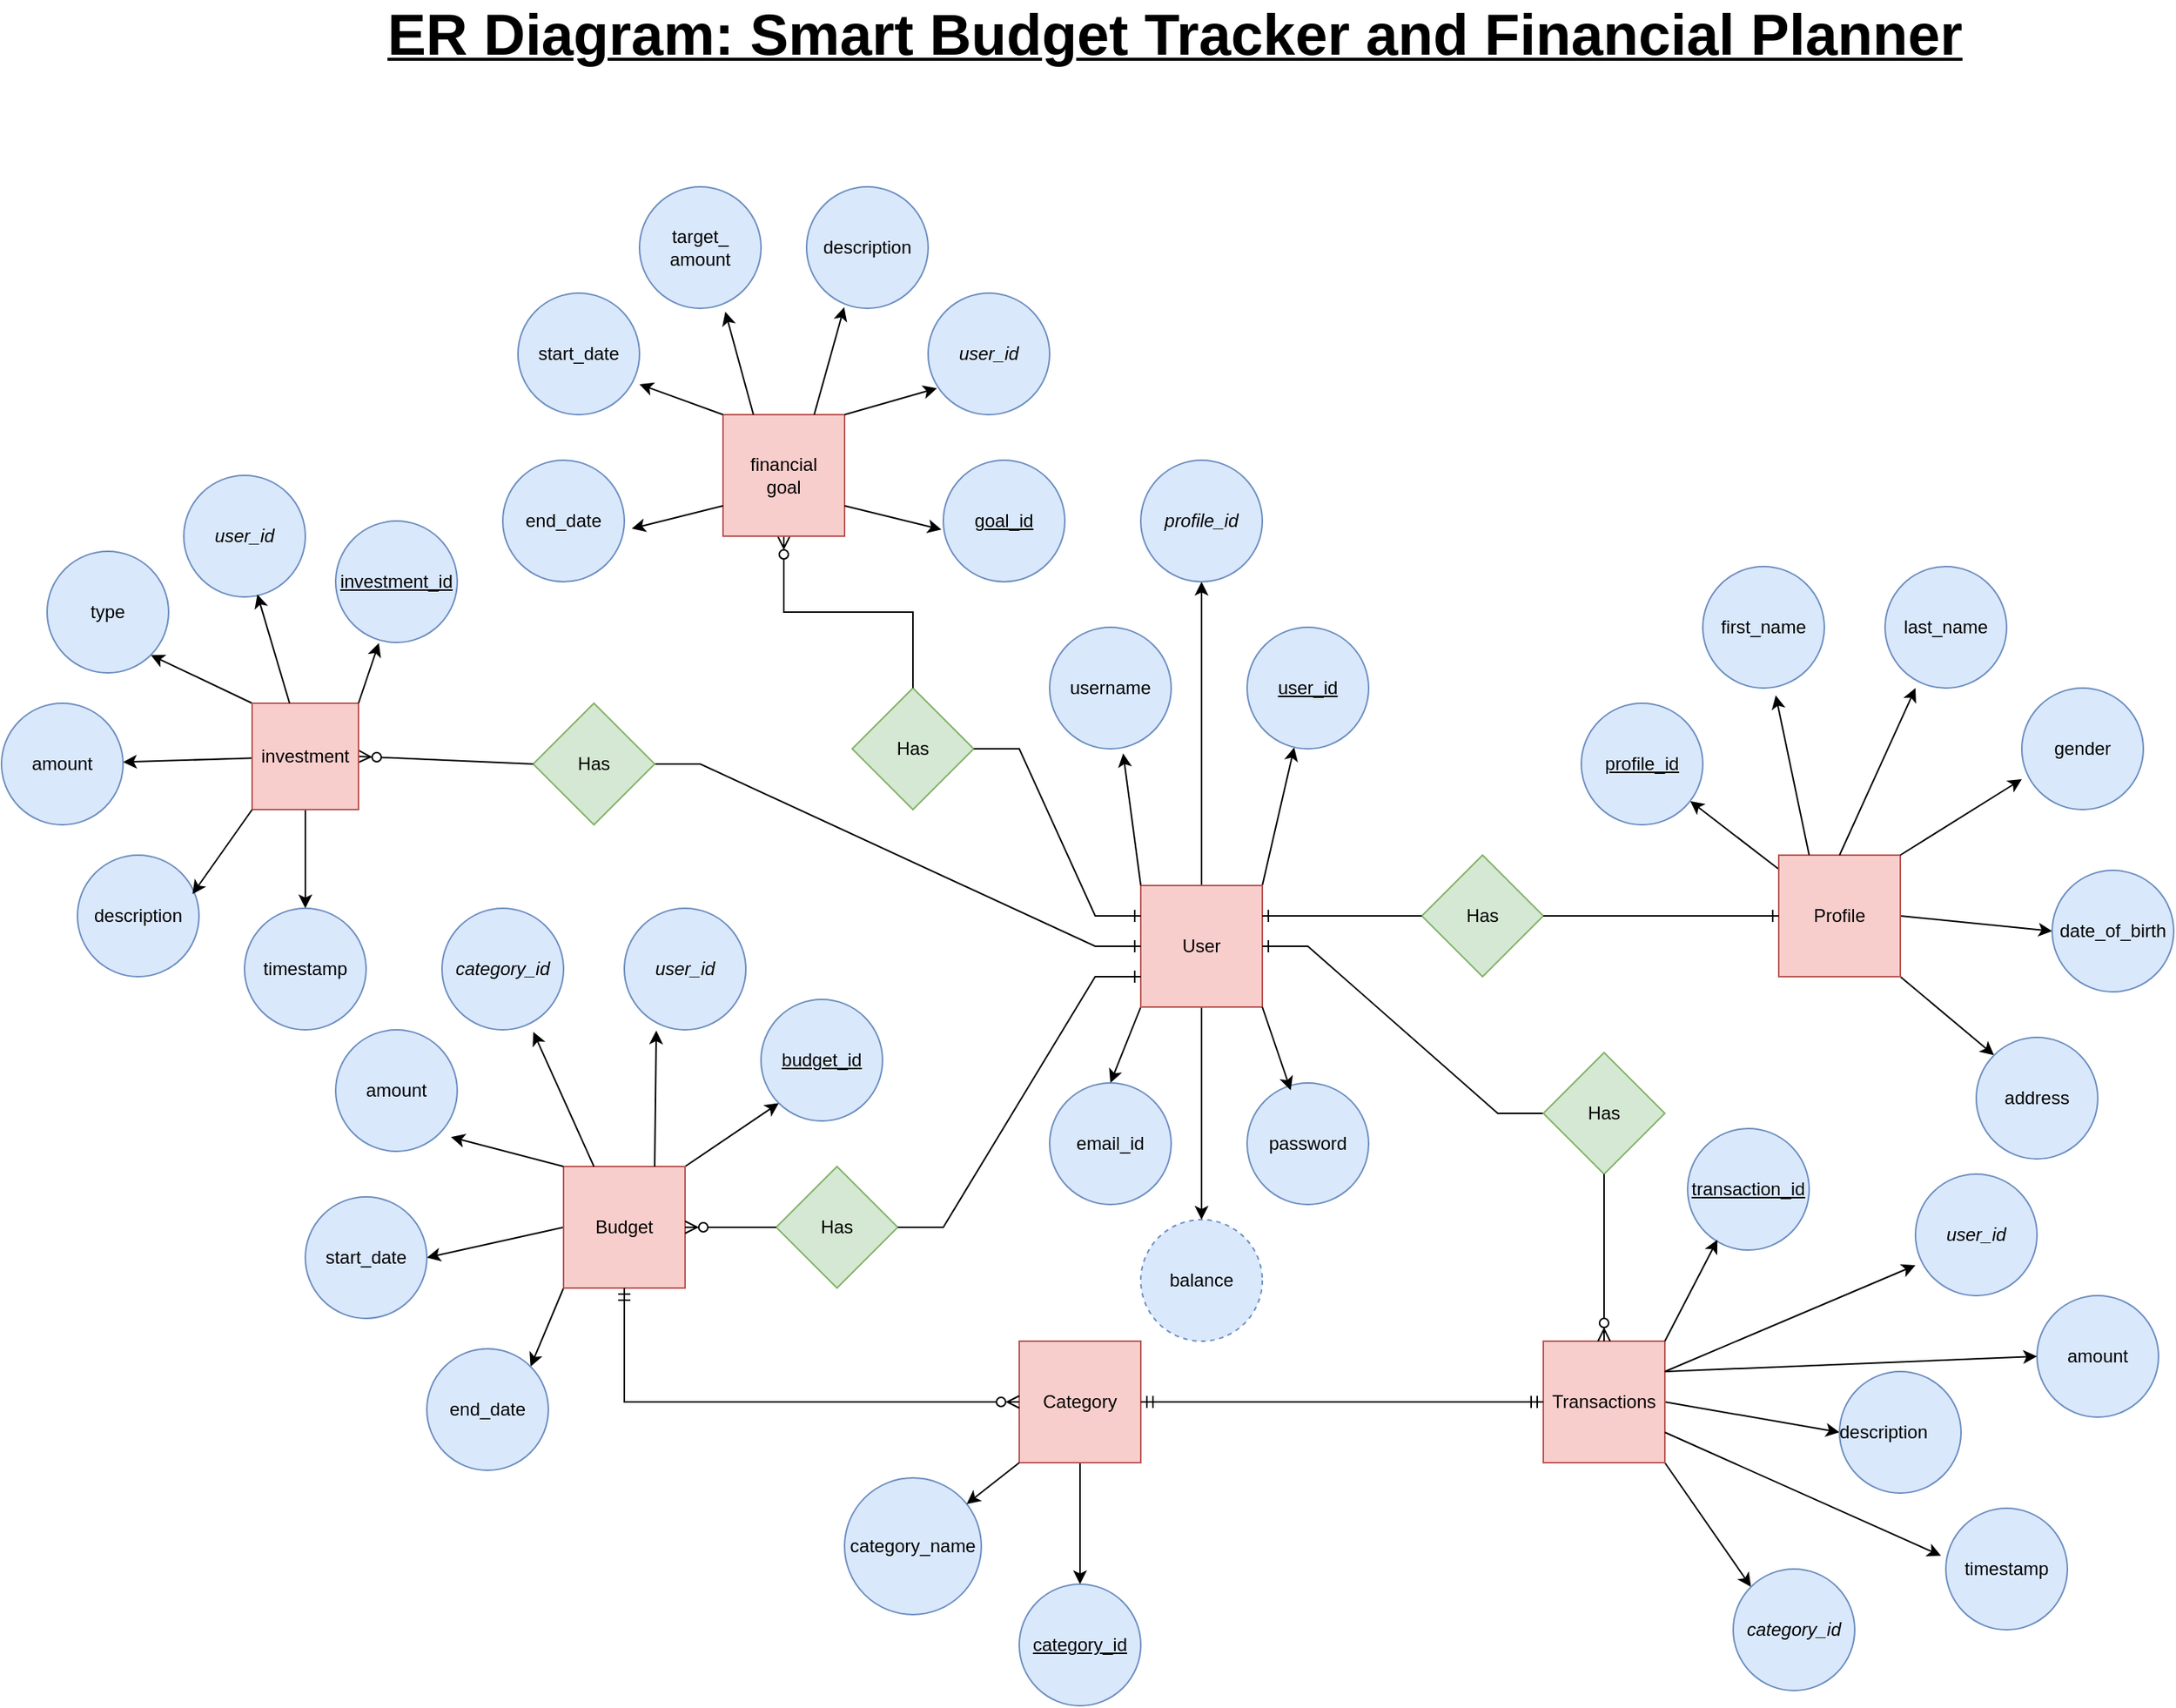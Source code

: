 <mxfile version="23.0.2" type="github">
  <diagram id="R2lEEEUBdFMjLlhIrx00" name="Page-1">
    <mxGraphModel dx="2505" dy="254" grid="1" gridSize="10" guides="1" tooltips="1" connect="1" arrows="1" fold="1" page="1" pageScale="1" pageWidth="1654" pageHeight="1169" math="0" shadow="0" extFonts="Permanent Marker^https://fonts.googleapis.com/css?family=Permanent+Marker">
      <root>
        <mxCell id="0" />
        <mxCell id="1" parent="0" />
        <mxCell id="JlWPOsAmAVWqgajGKJni-34" value="" style="rounded=0;orthogonalLoop=1;jettySize=auto;html=1;exitX=1;exitY=0;exitDx=0;exitDy=0;" edge="1" parent="1" source="JlWPOsAmAVWqgajGKJni-32" target="JlWPOsAmAVWqgajGKJni-33">
          <mxGeometry relative="1" as="geometry" />
        </mxCell>
        <mxCell id="JlWPOsAmAVWqgajGKJni-103" style="edgeStyle=orthogonalEdgeStyle;rounded=0;orthogonalLoop=1;jettySize=auto;html=1;exitX=0.5;exitY=0;exitDx=0;exitDy=0;entryX=0.5;entryY=1;entryDx=0;entryDy=0;" edge="1" parent="1" source="JlWPOsAmAVWqgajGKJni-32" target="JlWPOsAmAVWqgajGKJni-42">
          <mxGeometry relative="1" as="geometry" />
        </mxCell>
        <mxCell id="JlWPOsAmAVWqgajGKJni-105" style="rounded=0;orthogonalLoop=1;jettySize=auto;html=1;exitX=0;exitY=1;exitDx=0;exitDy=0;entryX=0.5;entryY=0;entryDx=0;entryDy=0;" edge="1" parent="1" source="JlWPOsAmAVWqgajGKJni-32" target="JlWPOsAmAVWqgajGKJni-41">
          <mxGeometry relative="1" as="geometry" />
        </mxCell>
        <mxCell id="JlWPOsAmAVWqgajGKJni-126" style="edgeStyle=orthogonalEdgeStyle;rounded=0;orthogonalLoop=1;jettySize=auto;html=1;exitX=0.5;exitY=1;exitDx=0;exitDy=0;entryX=0.5;entryY=0;entryDx=0;entryDy=0;" edge="1" parent="1" source="JlWPOsAmAVWqgajGKJni-32" target="JlWPOsAmAVWqgajGKJni-125">
          <mxGeometry relative="1" as="geometry" />
        </mxCell>
        <mxCell id="JlWPOsAmAVWqgajGKJni-32" value="User" style="whiteSpace=wrap;html=1;aspect=fixed;fillColor=#f8cecc;strokeColor=#b85450;" vertex="1" parent="1">
          <mxGeometry x="840" y="1790" width="80" height="80" as="geometry" />
        </mxCell>
        <mxCell id="JlWPOsAmAVWqgajGKJni-33" value="&lt;u&gt;user_id&lt;/u&gt;" style="ellipse;whiteSpace=wrap;html=1;fillColor=#dae8fc;strokeColor=#6c8ebf;" vertex="1" parent="1">
          <mxGeometry x="910" y="1620" width="80" height="80" as="geometry" />
        </mxCell>
        <mxCell id="JlWPOsAmAVWqgajGKJni-35" value="username" style="ellipse;whiteSpace=wrap;html=1;fillColor=#dae8fc;strokeColor=#6c8ebf;" vertex="1" parent="1">
          <mxGeometry x="780" y="1620" width="80" height="80" as="geometry" />
        </mxCell>
        <mxCell id="JlWPOsAmAVWqgajGKJni-37" value="password" style="ellipse;whiteSpace=wrap;html=1;fillColor=#dae8fc;strokeColor=#6c8ebf;" vertex="1" parent="1">
          <mxGeometry x="910" y="1920" width="80" height="80" as="geometry" />
        </mxCell>
        <mxCell id="JlWPOsAmAVWqgajGKJni-41" value="email_id" style="ellipse;whiteSpace=wrap;html=1;aspect=fixed;fillColor=#dae8fc;strokeColor=#6c8ebf;" vertex="1" parent="1">
          <mxGeometry x="780" y="1920" width="80" height="80" as="geometry" />
        </mxCell>
        <mxCell id="JlWPOsAmAVWqgajGKJni-42" value="&lt;i&gt;profile_id&lt;/i&gt;" style="ellipse;whiteSpace=wrap;html=1;aspect=fixed;fillColor=#dae8fc;strokeColor=#6c8ebf;" vertex="1" parent="1">
          <mxGeometry x="840" y="1510" width="80" height="80" as="geometry" />
        </mxCell>
        <mxCell id="JlWPOsAmAVWqgajGKJni-44" value="Has" style="rhombus;whiteSpace=wrap;html=1;fillColor=#d5e8d4;strokeColor=#82b366;" vertex="1" parent="1">
          <mxGeometry x="1025" y="1770" width="80" height="80" as="geometry" />
        </mxCell>
        <mxCell id="JlWPOsAmAVWqgajGKJni-46" value="" style="edgeStyle=entityRelationEdgeStyle;fontSize=12;html=1;endArrow=ERone;endFill=1;rounded=0;exitX=0;exitY=0.5;exitDx=0;exitDy=0;entryX=1;entryY=0.25;entryDx=0;entryDy=0;" edge="1" parent="1" source="JlWPOsAmAVWqgajGKJni-44" target="JlWPOsAmAVWqgajGKJni-32">
          <mxGeometry width="100" height="100" relative="1" as="geometry">
            <mxPoint x="1070" y="1780" as="sourcePoint" />
            <mxPoint x="970" y="1880" as="targetPoint" />
          </mxGeometry>
        </mxCell>
        <mxCell id="JlWPOsAmAVWqgajGKJni-51" value="" style="rounded=0;orthogonalLoop=1;jettySize=auto;html=1;" edge="1" parent="1" source="JlWPOsAmAVWqgajGKJni-48" target="JlWPOsAmAVWqgajGKJni-50">
          <mxGeometry relative="1" as="geometry" />
        </mxCell>
        <mxCell id="JlWPOsAmAVWqgajGKJni-62" style="rounded=0;orthogonalLoop=1;jettySize=auto;html=1;exitX=1;exitY=0.5;exitDx=0;exitDy=0;entryX=0;entryY=0.5;entryDx=0;entryDy=0;" edge="1" parent="1" source="JlWPOsAmAVWqgajGKJni-48">
          <mxGeometry relative="1" as="geometry">
            <mxPoint x="1440" y="1820" as="targetPoint" />
          </mxGeometry>
        </mxCell>
        <mxCell id="JlWPOsAmAVWqgajGKJni-63" style="rounded=0;orthogonalLoop=1;jettySize=auto;html=1;exitX=1;exitY=1;exitDx=0;exitDy=0;entryX=0;entryY=0;entryDx=0;entryDy=0;" edge="1" parent="1" source="JlWPOsAmAVWqgajGKJni-48" target="JlWPOsAmAVWqgajGKJni-57">
          <mxGeometry relative="1" as="geometry" />
        </mxCell>
        <mxCell id="JlWPOsAmAVWqgajGKJni-48" value="Profile" style="whiteSpace=wrap;html=1;aspect=fixed;fillColor=#f8cecc;strokeColor=#b85450;" vertex="1" parent="1">
          <mxGeometry x="1260" y="1770" width="80" height="80" as="geometry" />
        </mxCell>
        <mxCell id="JlWPOsAmAVWqgajGKJni-49" value="" style="edgeStyle=entityRelationEdgeStyle;fontSize=12;html=1;endArrow=ERone;endFill=1;rounded=0;entryX=0;entryY=0.5;entryDx=0;entryDy=0;exitX=1;exitY=0.5;exitDx=0;exitDy=0;" edge="1" parent="1" source="JlWPOsAmAVWqgajGKJni-44" target="JlWPOsAmAVWqgajGKJni-48">
          <mxGeometry width="100" height="100" relative="1" as="geometry">
            <mxPoint x="1120" y="1890.5" as="sourcePoint" />
            <mxPoint x="1225" y="1890" as="targetPoint" />
          </mxGeometry>
        </mxCell>
        <mxCell id="JlWPOsAmAVWqgajGKJni-50" value="&lt;u&gt;profile_id&lt;/u&gt;" style="ellipse;whiteSpace=wrap;html=1;fillColor=#dae8fc;strokeColor=#6c8ebf;" vertex="1" parent="1">
          <mxGeometry x="1130" y="1670" width="80" height="80" as="geometry" />
        </mxCell>
        <mxCell id="JlWPOsAmAVWqgajGKJni-52" value="first_name" style="ellipse;whiteSpace=wrap;html=1;fillColor=#dae8fc;strokeColor=#6c8ebf;" vertex="1" parent="1">
          <mxGeometry x="1210" y="1580" width="80" height="80" as="geometry" />
        </mxCell>
        <mxCell id="JlWPOsAmAVWqgajGKJni-54" value="last_name" style="ellipse;whiteSpace=wrap;html=1;fillColor=#dae8fc;strokeColor=#6c8ebf;" vertex="1" parent="1">
          <mxGeometry x="1330" y="1580" width="80" height="80" as="geometry" />
        </mxCell>
        <mxCell id="JlWPOsAmAVWqgajGKJni-56" value="date_of_birth" style="ellipse;whiteSpace=wrap;html=1;aspect=fixed;fillColor=#dae8fc;strokeColor=#6c8ebf;" vertex="1" parent="1">
          <mxGeometry x="1440" y="1780" width="80" height="80" as="geometry" />
        </mxCell>
        <mxCell id="JlWPOsAmAVWqgajGKJni-57" value="address" style="ellipse;whiteSpace=wrap;html=1;aspect=fixed;fillColor=#dae8fc;strokeColor=#6c8ebf;" vertex="1" parent="1">
          <mxGeometry x="1390" y="1890" width="80" height="80" as="geometry" />
        </mxCell>
        <mxCell id="JlWPOsAmAVWqgajGKJni-58" value="gender" style="ellipse;whiteSpace=wrap;html=1;aspect=fixed;fillColor=#dae8fc;strokeColor=#6c8ebf;" vertex="1" parent="1">
          <mxGeometry x="1420" y="1660" width="80" height="80" as="geometry" />
        </mxCell>
        <mxCell id="JlWPOsAmAVWqgajGKJni-59" value="" style="rounded=0;orthogonalLoop=1;jettySize=auto;html=1;exitX=0.25;exitY=0;exitDx=0;exitDy=0;entryX=0.6;entryY=1.06;entryDx=0;entryDy=0;entryPerimeter=0;" edge="1" parent="1" source="JlWPOsAmAVWqgajGKJni-48" target="JlWPOsAmAVWqgajGKJni-52">
          <mxGeometry relative="1" as="geometry">
            <mxPoint x="1279" y="1765" as="sourcePoint" />
            <mxPoint x="1221" y="1720" as="targetPoint" />
          </mxGeometry>
        </mxCell>
        <mxCell id="JlWPOsAmAVWqgajGKJni-60" value="" style="rounded=0;orthogonalLoop=1;jettySize=auto;html=1;exitX=0.5;exitY=0;exitDx=0;exitDy=0;entryX=0.25;entryY=1;entryDx=0;entryDy=0;entryPerimeter=0;" edge="1" parent="1" source="JlWPOsAmAVWqgajGKJni-48" target="JlWPOsAmAVWqgajGKJni-54">
          <mxGeometry relative="1" as="geometry">
            <mxPoint x="1290" y="1780" as="sourcePoint" />
            <mxPoint x="1260" y="1670" as="targetPoint" />
          </mxGeometry>
        </mxCell>
        <mxCell id="JlWPOsAmAVWqgajGKJni-61" value="" style="rounded=0;orthogonalLoop=1;jettySize=auto;html=1;exitX=1;exitY=0;exitDx=0;exitDy=0;entryX=0;entryY=0.75;entryDx=0;entryDy=0;entryPerimeter=0;" edge="1" parent="1" source="JlWPOsAmAVWqgajGKJni-48" target="JlWPOsAmAVWqgajGKJni-58">
          <mxGeometry relative="1" as="geometry">
            <mxPoint x="1310" y="1780" as="sourcePoint" />
            <mxPoint x="1352" y="1658" as="targetPoint" />
          </mxGeometry>
        </mxCell>
        <mxCell id="JlWPOsAmAVWqgajGKJni-66" value="" style="edgeStyle=entityRelationEdgeStyle;fontSize=12;html=1;endArrow=ERone;endFill=1;rounded=0;exitX=0;exitY=0.5;exitDx=0;exitDy=0;entryX=1;entryY=0.5;entryDx=0;entryDy=0;" edge="1" source="JlWPOsAmAVWqgajGKJni-67" parent="1" target="JlWPOsAmAVWqgajGKJni-32">
          <mxGeometry width="100" height="100" relative="1" as="geometry">
            <mxPoint x="1080" y="1920" as="sourcePoint" />
            <mxPoint x="880" y="1830" as="targetPoint" />
          </mxGeometry>
        </mxCell>
        <mxCell id="JlWPOsAmAVWqgajGKJni-67" value="Has" style="rhombus;whiteSpace=wrap;html=1;fillColor=#d5e8d4;strokeColor=#82b366;" vertex="1" parent="1">
          <mxGeometry x="1105" y="1900" width="80" height="80" as="geometry" />
        </mxCell>
        <mxCell id="JlWPOsAmAVWqgajGKJni-96" style="rounded=0;orthogonalLoop=1;jettySize=auto;html=1;exitX=1;exitY=0.5;exitDx=0;exitDy=0;entryX=0;entryY=0.5;entryDx=0;entryDy=0;" edge="1" parent="1" source="JlWPOsAmAVWqgajGKJni-81" target="JlWPOsAmAVWqgajGKJni-90">
          <mxGeometry relative="1" as="geometry" />
        </mxCell>
        <mxCell id="JlWPOsAmAVWqgajGKJni-97" style="rounded=0;orthogonalLoop=1;jettySize=auto;html=1;exitX=1;exitY=1;exitDx=0;exitDy=0;entryX=0;entryY=0;entryDx=0;entryDy=0;" edge="1" parent="1" source="JlWPOsAmAVWqgajGKJni-81" target="JlWPOsAmAVWqgajGKJni-89">
          <mxGeometry relative="1" as="geometry" />
        </mxCell>
        <mxCell id="JlWPOsAmAVWqgajGKJni-81" value="Transactions" style="whiteSpace=wrap;html=1;aspect=fixed;fillColor=#f8cecc;strokeColor=#b85450;" vertex="1" parent="1">
          <mxGeometry x="1105" y="2090" width="80" height="80" as="geometry" />
        </mxCell>
        <mxCell id="JlWPOsAmAVWqgajGKJni-87" style="edgeStyle=orthogonalEdgeStyle;rounded=0;orthogonalLoop=1;jettySize=auto;html=1;exitX=0.5;exitY=1;exitDx=0;exitDy=0;" edge="1" parent="1" source="JlWPOsAmAVWqgajGKJni-82" target="JlWPOsAmAVWqgajGKJni-85">
          <mxGeometry relative="1" as="geometry" />
        </mxCell>
        <mxCell id="JlWPOsAmAVWqgajGKJni-82" value="Category" style="whiteSpace=wrap;html=1;aspect=fixed;fillColor=#f8cecc;strokeColor=#b85450;" vertex="1" parent="1">
          <mxGeometry x="760" y="2090" width="80" height="80" as="geometry" />
        </mxCell>
        <mxCell id="JlWPOsAmAVWqgajGKJni-83" value="" style="fontSize=12;html=1;endArrow=ERmandOne;startArrow=ERmandOne;rounded=0;entryX=0;entryY=0.5;entryDx=0;entryDy=0;exitX=1;exitY=0.5;exitDx=0;exitDy=0;edgeStyle=orthogonalEdgeStyle;" edge="1" parent="1" source="JlWPOsAmAVWqgajGKJni-82" target="JlWPOsAmAVWqgajGKJni-81">
          <mxGeometry width="100" height="100" relative="1" as="geometry">
            <mxPoint x="860.0" y="2110" as="sourcePoint" />
            <mxPoint x="1020.0" y="2110" as="targetPoint" />
          </mxGeometry>
        </mxCell>
        <mxCell id="JlWPOsAmAVWqgajGKJni-84" value="category_name" style="ellipse;whiteSpace=wrap;html=1;aspect=fixed;fillColor=#dae8fc;strokeColor=#6c8ebf;" vertex="1" parent="1">
          <mxGeometry x="645" y="2180" width="90" height="90" as="geometry" />
        </mxCell>
        <mxCell id="JlWPOsAmAVWqgajGKJni-85" value="&lt;u&gt;category_id&lt;/u&gt;" style="ellipse;whiteSpace=wrap;html=1;aspect=fixed;fillColor=#dae8fc;strokeColor=#6c8ebf;" vertex="1" parent="1">
          <mxGeometry x="760" y="2250" width="80" height="80" as="geometry" />
        </mxCell>
        <mxCell id="JlWPOsAmAVWqgajGKJni-86" style="rounded=0;orthogonalLoop=1;jettySize=auto;html=1;exitX=0;exitY=1;exitDx=0;exitDy=0;" edge="1" parent="1" source="JlWPOsAmAVWqgajGKJni-82" target="JlWPOsAmAVWqgajGKJni-84">
          <mxGeometry relative="1" as="geometry" />
        </mxCell>
        <mxCell id="JlWPOsAmAVWqgajGKJni-88" value="amount" style="ellipse;whiteSpace=wrap;html=1;aspect=fixed;fillColor=#dae8fc;strokeColor=#6c8ebf;" vertex="1" parent="1">
          <mxGeometry x="1430" y="2060" width="80" height="80" as="geometry" />
        </mxCell>
        <mxCell id="JlWPOsAmAVWqgajGKJni-89" value="&lt;i&gt;category_id&lt;/i&gt;" style="ellipse;whiteSpace=wrap;html=1;aspect=fixed;fillColor=#dae8fc;strokeColor=#6c8ebf;" vertex="1" parent="1">
          <mxGeometry x="1230" y="2240" width="80" height="80" as="geometry" />
        </mxCell>
        <mxCell id="JlWPOsAmAVWqgajGKJni-90" value="description&lt;span style=&quot;white-space: pre;&quot;&gt;&#x9;&lt;/span&gt;" style="ellipse;whiteSpace=wrap;html=1;aspect=fixed;fillColor=#dae8fc;strokeColor=#6c8ebf;" vertex="1" parent="1">
          <mxGeometry x="1300" y="2110" width="80" height="80" as="geometry" />
        </mxCell>
        <mxCell id="JlWPOsAmAVWqgajGKJni-91" value="&lt;u&gt;transaction_id&lt;/u&gt;" style="ellipse;whiteSpace=wrap;html=1;aspect=fixed;fillColor=#dae8fc;strokeColor=#6c8ebf;" vertex="1" parent="1">
          <mxGeometry x="1200" y="1950" width="80" height="80" as="geometry" />
        </mxCell>
        <mxCell id="JlWPOsAmAVWqgajGKJni-92" value="timestamp" style="ellipse;whiteSpace=wrap;html=1;aspect=fixed;fillColor=#dae8fc;strokeColor=#6c8ebf;" vertex="1" parent="1">
          <mxGeometry x="1370" y="2200" width="80" height="80" as="geometry" />
        </mxCell>
        <mxCell id="JlWPOsAmAVWqgajGKJni-93" value="&lt;i&gt;user_id&lt;/i&gt;" style="ellipse;whiteSpace=wrap;html=1;aspect=fixed;fillColor=#dae8fc;strokeColor=#6c8ebf;" vertex="1" parent="1">
          <mxGeometry x="1350" y="1980" width="80" height="80" as="geometry" />
        </mxCell>
        <mxCell id="JlWPOsAmAVWqgajGKJni-94" style="rounded=0;orthogonalLoop=1;jettySize=auto;html=1;exitX=1;exitY=0;exitDx=0;exitDy=0;entryX=0.245;entryY=0.915;entryDx=0;entryDy=0;entryPerimeter=0;" edge="1" parent="1" source="JlWPOsAmAVWqgajGKJni-81" target="JlWPOsAmAVWqgajGKJni-91">
          <mxGeometry relative="1" as="geometry" />
        </mxCell>
        <mxCell id="JlWPOsAmAVWqgajGKJni-95" style="rounded=0;orthogonalLoop=1;jettySize=auto;html=1;exitX=1;exitY=0.25;exitDx=0;exitDy=0;entryX=0;entryY=0.75;entryDx=0;entryDy=0;entryPerimeter=0;" edge="1" parent="1" source="JlWPOsAmAVWqgajGKJni-81" target="JlWPOsAmAVWqgajGKJni-93">
          <mxGeometry relative="1" as="geometry" />
        </mxCell>
        <mxCell id="JlWPOsAmAVWqgajGKJni-98" style="rounded=0;orthogonalLoop=1;jettySize=auto;html=1;exitX=1;exitY=0.75;exitDx=0;exitDy=0;entryX=-0.04;entryY=0.39;entryDx=0;entryDy=0;entryPerimeter=0;" edge="1" parent="1" source="JlWPOsAmAVWqgajGKJni-81" target="JlWPOsAmAVWqgajGKJni-92">
          <mxGeometry relative="1" as="geometry" />
        </mxCell>
        <mxCell id="JlWPOsAmAVWqgajGKJni-99" style="rounded=0;orthogonalLoop=1;jettySize=auto;html=1;exitX=1;exitY=0.25;exitDx=0;exitDy=0;entryX=0;entryY=0.5;entryDx=0;entryDy=0;" edge="1" parent="1" source="JlWPOsAmAVWqgajGKJni-81" target="JlWPOsAmAVWqgajGKJni-88">
          <mxGeometry relative="1" as="geometry" />
        </mxCell>
        <mxCell id="JlWPOsAmAVWqgajGKJni-104" style="rounded=0;orthogonalLoop=1;jettySize=auto;html=1;exitX=0;exitY=0;exitDx=0;exitDy=0;entryX=0.605;entryY=1.038;entryDx=0;entryDy=0;entryPerimeter=0;" edge="1" parent="1" source="JlWPOsAmAVWqgajGKJni-32" target="JlWPOsAmAVWqgajGKJni-35">
          <mxGeometry relative="1" as="geometry" />
        </mxCell>
        <mxCell id="JlWPOsAmAVWqgajGKJni-106" style="rounded=0;orthogonalLoop=1;jettySize=auto;html=1;exitX=1;exitY=1;exitDx=0;exitDy=0;entryX=0.359;entryY=0.06;entryDx=0;entryDy=0;entryPerimeter=0;" edge="1" parent="1" source="JlWPOsAmAVWqgajGKJni-32" target="JlWPOsAmAVWqgajGKJni-37">
          <mxGeometry relative="1" as="geometry" />
        </mxCell>
        <mxCell id="JlWPOsAmAVWqgajGKJni-127" style="rounded=0;orthogonalLoop=1;jettySize=auto;html=1;exitX=1;exitY=0;exitDx=0;exitDy=0;entryX=0;entryY=1;entryDx=0;entryDy=0;" edge="1" parent="1" source="JlWPOsAmAVWqgajGKJni-108" target="JlWPOsAmAVWqgajGKJni-117">
          <mxGeometry relative="1" as="geometry" />
        </mxCell>
        <mxCell id="JlWPOsAmAVWqgajGKJni-132" style="rounded=0;orthogonalLoop=1;jettySize=auto;html=1;exitX=0;exitY=0.5;exitDx=0;exitDy=0;entryX=1;entryY=0.5;entryDx=0;entryDy=0;" edge="1" parent="1" source="JlWPOsAmAVWqgajGKJni-108" target="JlWPOsAmAVWqgajGKJni-114">
          <mxGeometry relative="1" as="geometry" />
        </mxCell>
        <mxCell id="JlWPOsAmAVWqgajGKJni-133" style="rounded=0;orthogonalLoop=1;jettySize=auto;html=1;exitX=0;exitY=1;exitDx=0;exitDy=0;entryX=1;entryY=0;entryDx=0;entryDy=0;" edge="1" parent="1" source="JlWPOsAmAVWqgajGKJni-108" target="JlWPOsAmAVWqgajGKJni-120">
          <mxGeometry relative="1" as="geometry" />
        </mxCell>
        <mxCell id="JlWPOsAmAVWqgajGKJni-108" value="Budget" style="whiteSpace=wrap;html=1;aspect=fixed;fillColor=#f8cecc;strokeColor=#b85450;" vertex="1" parent="1">
          <mxGeometry x="460" y="1975" width="80" height="80" as="geometry" />
        </mxCell>
        <mxCell id="JlWPOsAmAVWqgajGKJni-109" value="Has" style="rhombus;whiteSpace=wrap;html=1;fillColor=#d5e8d4;strokeColor=#82b366;" vertex="1" parent="1">
          <mxGeometry x="600" y="1975" width="80" height="80" as="geometry" />
        </mxCell>
        <mxCell id="JlWPOsAmAVWqgajGKJni-110" value="" style="fontSize=12;html=1;endArrow=ERzeroToMany;endFill=1;rounded=0;exitX=0.5;exitY=1;exitDx=0;exitDy=0;entryX=0.5;entryY=0;entryDx=0;entryDy=0;" edge="1" parent="1" source="JlWPOsAmAVWqgajGKJni-67" target="JlWPOsAmAVWqgajGKJni-81">
          <mxGeometry width="100" height="100" relative="1" as="geometry">
            <mxPoint x="990" y="2110" as="sourcePoint" />
            <mxPoint x="1090" y="2010" as="targetPoint" />
          </mxGeometry>
        </mxCell>
        <mxCell id="JlWPOsAmAVWqgajGKJni-111" value="" style="edgeStyle=entityRelationEdgeStyle;fontSize=12;html=1;endArrow=ERzeroToMany;endFill=1;rounded=0;exitX=0;exitY=0.5;exitDx=0;exitDy=0;entryX=1;entryY=0.5;entryDx=0;entryDy=0;" edge="1" parent="1" source="JlWPOsAmAVWqgajGKJni-109" target="JlWPOsAmAVWqgajGKJni-108">
          <mxGeometry width="100" height="100" relative="1" as="geometry">
            <mxPoint x="480" y="1960" as="sourcePoint" />
            <mxPoint x="580" y="1860" as="targetPoint" />
          </mxGeometry>
        </mxCell>
        <mxCell id="JlWPOsAmAVWqgajGKJni-112" value="" style="edgeStyle=entityRelationEdgeStyle;fontSize=12;html=1;endArrow=ERone;endFill=1;rounded=0;entryX=0;entryY=0.75;entryDx=0;entryDy=0;exitX=1;exitY=0.5;exitDx=0;exitDy=0;" edge="1" parent="1" source="JlWPOsAmAVWqgajGKJni-109" target="JlWPOsAmAVWqgajGKJni-32">
          <mxGeometry width="100" height="100" relative="1" as="geometry">
            <mxPoint x="685" y="1880.003" as="sourcePoint" />
            <mxPoint x="840" y="1880.003" as="targetPoint" />
          </mxGeometry>
        </mxCell>
        <mxCell id="JlWPOsAmAVWqgajGKJni-113" value="&lt;i&gt;user_id&lt;/i&gt;" style="ellipse;whiteSpace=wrap;html=1;aspect=fixed;fillColor=#dae8fc;strokeColor=#6c8ebf;" vertex="1" parent="1">
          <mxGeometry x="500" y="1805" width="80" height="80" as="geometry" />
        </mxCell>
        <mxCell id="JlWPOsAmAVWqgajGKJni-114" value="start_date" style="ellipse;whiteSpace=wrap;html=1;aspect=fixed;fillColor=#dae8fc;strokeColor=#6c8ebf;" vertex="1" parent="1">
          <mxGeometry x="290" y="1995" width="80" height="80" as="geometry" />
        </mxCell>
        <mxCell id="JlWPOsAmAVWqgajGKJni-115" value="amount" style="ellipse;whiteSpace=wrap;html=1;aspect=fixed;fillColor=#dae8fc;strokeColor=#6c8ebf;" vertex="1" parent="1">
          <mxGeometry x="310" y="1885" width="80" height="80" as="geometry" />
        </mxCell>
        <mxCell id="JlWPOsAmAVWqgajGKJni-116" value="&lt;i&gt;category_id&lt;/i&gt;" style="ellipse;whiteSpace=wrap;html=1;aspect=fixed;fillColor=#dae8fc;strokeColor=#6c8ebf;" vertex="1" parent="1">
          <mxGeometry x="380" y="1805" width="80" height="80" as="geometry" />
        </mxCell>
        <mxCell id="JlWPOsAmAVWqgajGKJni-117" value="&lt;u&gt;budget_id&lt;/u&gt;" style="ellipse;whiteSpace=wrap;html=1;aspect=fixed;fillColor=#dae8fc;strokeColor=#6c8ebf;" vertex="1" parent="1">
          <mxGeometry x="590" y="1865" width="80" height="80" as="geometry" />
        </mxCell>
        <mxCell id="JlWPOsAmAVWqgajGKJni-119" value="" style="edgeStyle=orthogonalEdgeStyle;fontSize=12;html=1;endArrow=ERzeroToMany;startArrow=ERmandOne;rounded=0;exitX=0.5;exitY=1;exitDx=0;exitDy=0;entryX=0;entryY=0.5;entryDx=0;entryDy=0;" edge="1" parent="1" source="JlWPOsAmAVWqgajGKJni-108" target="JlWPOsAmAVWqgajGKJni-82">
          <mxGeometry width="100" height="100" relative="1" as="geometry">
            <mxPoint x="550" y="2060" as="sourcePoint" />
            <mxPoint x="650" y="1960" as="targetPoint" />
          </mxGeometry>
        </mxCell>
        <mxCell id="JlWPOsAmAVWqgajGKJni-120" value="end_date" style="ellipse;whiteSpace=wrap;html=1;aspect=fixed;fillColor=#dae8fc;strokeColor=#6c8ebf;" vertex="1" parent="1">
          <mxGeometry x="370" y="2095" width="80" height="80" as="geometry" />
        </mxCell>
        <mxCell id="JlWPOsAmAVWqgajGKJni-125" value="balance" style="ellipse;whiteSpace=wrap;html=1;aspect=fixed;fillColor=#dae8fc;strokeColor=#6c8ebf;dashed=1;" vertex="1" parent="1">
          <mxGeometry x="840" y="2010" width="80" height="80" as="geometry" />
        </mxCell>
        <mxCell id="JlWPOsAmAVWqgajGKJni-128" style="rounded=0;orthogonalLoop=1;jettySize=auto;html=1;exitX=0.75;exitY=0;exitDx=0;exitDy=0;entryX=0.263;entryY=1.006;entryDx=0;entryDy=0;entryPerimeter=0;" edge="1" parent="1" source="JlWPOsAmAVWqgajGKJni-108" target="JlWPOsAmAVWqgajGKJni-113">
          <mxGeometry relative="1" as="geometry" />
        </mxCell>
        <mxCell id="JlWPOsAmAVWqgajGKJni-130" style="rounded=0;orthogonalLoop=1;jettySize=auto;html=1;exitX=0.25;exitY=0;exitDx=0;exitDy=0;entryX=0.751;entryY=1.017;entryDx=0;entryDy=0;entryPerimeter=0;" edge="1" parent="1" source="JlWPOsAmAVWqgajGKJni-108" target="JlWPOsAmAVWqgajGKJni-116">
          <mxGeometry relative="1" as="geometry" />
        </mxCell>
        <mxCell id="JlWPOsAmAVWqgajGKJni-131" style="rounded=0;orthogonalLoop=1;jettySize=auto;html=1;exitX=0;exitY=0;exitDx=0;exitDy=0;entryX=0.949;entryY=0.883;entryDx=0;entryDy=0;entryPerimeter=0;" edge="1" parent="1" source="JlWPOsAmAVWqgajGKJni-108" target="JlWPOsAmAVWqgajGKJni-115">
          <mxGeometry relative="1" as="geometry" />
        </mxCell>
        <mxCell id="JlWPOsAmAVWqgajGKJni-134" value="" style="edgeStyle=entityRelationEdgeStyle;fontSize=12;html=1;endArrow=ERone;endFill=1;rounded=0;entryX=0;entryY=0.5;entryDx=0;entryDy=0;exitX=1;exitY=0.5;exitDx=0;exitDy=0;" edge="1" parent="1" source="JlWPOsAmAVWqgajGKJni-136" target="JlWPOsAmAVWqgajGKJni-32">
          <mxGeometry width="100" height="100" relative="1" as="geometry">
            <mxPoint x="660" y="1670" as="sourcePoint" />
            <mxPoint x="760" y="1710" as="targetPoint" />
          </mxGeometry>
        </mxCell>
        <mxCell id="JlWPOsAmAVWqgajGKJni-136" value="Has" style="rhombus;whiteSpace=wrap;html=1;fillColor=#d5e8d4;strokeColor=#82b366;" vertex="1" parent="1">
          <mxGeometry x="440" y="1670" width="80" height="80" as="geometry" />
        </mxCell>
        <mxCell id="JlWPOsAmAVWqgajGKJni-137" value="" style="fontSize=12;html=1;endArrow=ERzeroToMany;endFill=1;rounded=0;exitX=0;exitY=0.5;exitDx=0;exitDy=0;entryX=1;entryY=0.5;entryDx=0;entryDy=0;" edge="1" source="JlWPOsAmAVWqgajGKJni-136" parent="1" target="JlWPOsAmAVWqgajGKJni-138">
          <mxGeometry width="100" height="100" relative="1" as="geometry">
            <mxPoint x="450" y="1640" as="sourcePoint" />
            <mxPoint x="390" y="1640" as="targetPoint" />
          </mxGeometry>
        </mxCell>
        <mxCell id="JlWPOsAmAVWqgajGKJni-166" style="rounded=0;orthogonalLoop=1;jettySize=auto;html=1;" edge="1" parent="1" source="JlWPOsAmAVWqgajGKJni-138" target="JlWPOsAmAVWqgajGKJni-153">
          <mxGeometry relative="1" as="geometry" />
        </mxCell>
        <mxCell id="JlWPOsAmAVWqgajGKJni-169" style="rounded=0;orthogonalLoop=1;jettySize=auto;html=1;entryX=0.5;entryY=0;entryDx=0;entryDy=0;" edge="1" parent="1" source="JlWPOsAmAVWqgajGKJni-138" target="JlWPOsAmAVWqgajGKJni-151">
          <mxGeometry relative="1" as="geometry" />
        </mxCell>
        <mxCell id="JlWPOsAmAVWqgajGKJni-170" style="rounded=0;orthogonalLoop=1;jettySize=auto;html=1;exitX=0;exitY=0;exitDx=0;exitDy=0;entryX=1;entryY=1;entryDx=0;entryDy=0;" edge="1" parent="1" source="JlWPOsAmAVWqgajGKJni-138" target="JlWPOsAmAVWqgajGKJni-154">
          <mxGeometry relative="1" as="geometry" />
        </mxCell>
        <mxCell id="JlWPOsAmAVWqgajGKJni-138" value="investment" style="whiteSpace=wrap;html=1;aspect=fixed;fillColor=#f8cecc;strokeColor=#b85450;" vertex="1" parent="1">
          <mxGeometry x="255" y="1670" width="70" height="70" as="geometry" />
        </mxCell>
        <mxCell id="JlWPOsAmAVWqgajGKJni-139" value="Has" style="rhombus;whiteSpace=wrap;html=1;fillColor=#d5e8d4;strokeColor=#82b366;" vertex="1" parent="1">
          <mxGeometry x="650" y="1660" width="80" height="80" as="geometry" />
        </mxCell>
        <mxCell id="JlWPOsAmAVWqgajGKJni-140" value="" style="edgeStyle=entityRelationEdgeStyle;fontSize=12;html=1;endArrow=ERone;endFill=1;rounded=0;entryX=0;entryY=0.25;entryDx=0;entryDy=0;exitX=1;exitY=0.5;exitDx=0;exitDy=0;" edge="1" source="JlWPOsAmAVWqgajGKJni-139" parent="1" target="JlWPOsAmAVWqgajGKJni-32">
          <mxGeometry width="100" height="100" relative="1" as="geometry">
            <mxPoint x="610" y="1550" as="sourcePoint" />
            <mxPoint x="790" y="1710" as="targetPoint" />
          </mxGeometry>
        </mxCell>
        <mxCell id="JlWPOsAmAVWqgajGKJni-141" value="" style="fontSize=12;html=1;endArrow=ERzeroToMany;endFill=1;rounded=0;exitX=0.5;exitY=0;exitDx=0;exitDy=0;entryX=0.5;entryY=1;entryDx=0;entryDy=0;edgeStyle=orthogonalEdgeStyle;" edge="1" source="JlWPOsAmAVWqgajGKJni-139" parent="1" target="JlWPOsAmAVWqgajGKJni-142">
          <mxGeometry width="100" height="100" relative="1" as="geometry">
            <mxPoint x="400" y="1520" as="sourcePoint" />
            <mxPoint x="650" y="1560" as="targetPoint" />
          </mxGeometry>
        </mxCell>
        <mxCell id="JlWPOsAmAVWqgajGKJni-142" value="financial&lt;br&gt;goal" style="whiteSpace=wrap;html=1;aspect=fixed;fillColor=#f8cecc;strokeColor=#b85450;" vertex="1" parent="1">
          <mxGeometry x="565" y="1480" width="80" height="80" as="geometry" />
        </mxCell>
        <mxCell id="JlWPOsAmAVWqgajGKJni-143" value="target_&lt;br&gt;amount" style="ellipse;whiteSpace=wrap;html=1;aspect=fixed;fillColor=#dae8fc;strokeColor=#6c8ebf;" vertex="1" parent="1">
          <mxGeometry x="510" y="1330" width="80" height="80" as="geometry" />
        </mxCell>
        <mxCell id="JlWPOsAmAVWqgajGKJni-144" value="description" style="ellipse;whiteSpace=wrap;html=1;aspect=fixed;fillColor=#dae8fc;strokeColor=#6c8ebf;" vertex="1" parent="1">
          <mxGeometry x="620" y="1330" width="80" height="80" as="geometry" />
        </mxCell>
        <mxCell id="JlWPOsAmAVWqgajGKJni-145" value="&lt;i&gt;user_id&lt;/i&gt;" style="ellipse;whiteSpace=wrap;html=1;aspect=fixed;fillColor=#dae8fc;strokeColor=#6c8ebf;" vertex="1" parent="1">
          <mxGeometry x="700" y="1400" width="80" height="80" as="geometry" />
        </mxCell>
        <mxCell id="JlWPOsAmAVWqgajGKJni-146" value="&lt;u&gt;goal_id&lt;/u&gt;" style="ellipse;whiteSpace=wrap;html=1;aspect=fixed;fillColor=#dae8fc;strokeColor=#6c8ebf;" vertex="1" parent="1">
          <mxGeometry x="710" y="1510" width="80" height="80" as="geometry" />
        </mxCell>
        <mxCell id="JlWPOsAmAVWqgajGKJni-147" value="start_date" style="ellipse;whiteSpace=wrap;html=1;aspect=fixed;fillColor=#dae8fc;strokeColor=#6c8ebf;" vertex="1" parent="1">
          <mxGeometry x="430" y="1400" width="80" height="80" as="geometry" />
        </mxCell>
        <mxCell id="JlWPOsAmAVWqgajGKJni-148" value="end_date" style="ellipse;whiteSpace=wrap;html=1;aspect=fixed;fillColor=#dae8fc;strokeColor=#6c8ebf;" vertex="1" parent="1">
          <mxGeometry x="420" y="1510" width="80" height="80" as="geometry" />
        </mxCell>
        <mxCell id="JlWPOsAmAVWqgajGKJni-151" value="timestamp" style="ellipse;whiteSpace=wrap;html=1;aspect=fixed;fillColor=#dae8fc;strokeColor=#6c8ebf;" vertex="1" parent="1">
          <mxGeometry x="250" y="1805" width="80" height="80" as="geometry" />
        </mxCell>
        <mxCell id="JlWPOsAmAVWqgajGKJni-152" value="description" style="ellipse;whiteSpace=wrap;html=1;aspect=fixed;fillColor=#dae8fc;strokeColor=#6c8ebf;" vertex="1" parent="1">
          <mxGeometry x="140" y="1770" width="80" height="80" as="geometry" />
        </mxCell>
        <mxCell id="JlWPOsAmAVWqgajGKJni-153" value="amount" style="ellipse;whiteSpace=wrap;html=1;aspect=fixed;fillColor=#dae8fc;strokeColor=#6c8ebf;" vertex="1" parent="1">
          <mxGeometry x="90" y="1670" width="80" height="80" as="geometry" />
        </mxCell>
        <mxCell id="JlWPOsAmAVWqgajGKJni-154" value="type" style="ellipse;whiteSpace=wrap;html=1;aspect=fixed;fillColor=#dae8fc;strokeColor=#6c8ebf;" vertex="1" parent="1">
          <mxGeometry x="120" y="1570" width="80" height="80" as="geometry" />
        </mxCell>
        <mxCell id="JlWPOsAmAVWqgajGKJni-155" value="user_id" style="ellipse;whiteSpace=wrap;html=1;aspect=fixed;fillColor=#dae8fc;strokeColor=#6c8ebf;fontStyle=2" vertex="1" parent="1">
          <mxGeometry x="210" y="1520" width="80" height="80" as="geometry" />
        </mxCell>
        <mxCell id="JlWPOsAmAVWqgajGKJni-156" value="investment_id" style="ellipse;whiteSpace=wrap;html=1;aspect=fixed;fillColor=#dae8fc;strokeColor=#6c8ebf;fontStyle=4" vertex="1" parent="1">
          <mxGeometry x="310" y="1550" width="80" height="80" as="geometry" />
        </mxCell>
        <mxCell id="JlWPOsAmAVWqgajGKJni-157" style="rounded=0;orthogonalLoop=1;jettySize=auto;html=1;exitX=1;exitY=0.75;exitDx=0;exitDy=0;entryX=-0.016;entryY=0.571;entryDx=0;entryDy=0;entryPerimeter=0;" edge="1" parent="1" source="JlWPOsAmAVWqgajGKJni-142" target="JlWPOsAmAVWqgajGKJni-146">
          <mxGeometry relative="1" as="geometry" />
        </mxCell>
        <mxCell id="JlWPOsAmAVWqgajGKJni-158" style="rounded=0;orthogonalLoop=1;jettySize=auto;html=1;exitX=1;exitY=0;exitDx=0;exitDy=0;entryX=0.072;entryY=0.783;entryDx=0;entryDy=0;entryPerimeter=0;" edge="1" parent="1" source="JlWPOsAmAVWqgajGKJni-142" target="JlWPOsAmAVWqgajGKJni-145">
          <mxGeometry relative="1" as="geometry" />
        </mxCell>
        <mxCell id="JlWPOsAmAVWqgajGKJni-159" style="rounded=0;orthogonalLoop=1;jettySize=auto;html=1;exitX=0.75;exitY=0;exitDx=0;exitDy=0;entryX=0.309;entryY=0.991;entryDx=0;entryDy=0;entryPerimeter=0;" edge="1" parent="1" source="JlWPOsAmAVWqgajGKJni-142" target="JlWPOsAmAVWqgajGKJni-144">
          <mxGeometry relative="1" as="geometry" />
        </mxCell>
        <mxCell id="JlWPOsAmAVWqgajGKJni-160" style="rounded=0;orthogonalLoop=1;jettySize=auto;html=1;exitX=0.25;exitY=0;exitDx=0;exitDy=0;entryX=0.706;entryY=1.028;entryDx=0;entryDy=0;entryPerimeter=0;" edge="1" parent="1" source="JlWPOsAmAVWqgajGKJni-142" target="JlWPOsAmAVWqgajGKJni-143">
          <mxGeometry relative="1" as="geometry" />
        </mxCell>
        <mxCell id="JlWPOsAmAVWqgajGKJni-161" style="rounded=0;orthogonalLoop=1;jettySize=auto;html=1;exitX=0;exitY=0;exitDx=0;exitDy=0;entryX=1;entryY=0.75;entryDx=0;entryDy=0;entryPerimeter=0;" edge="1" parent="1" source="JlWPOsAmAVWqgajGKJni-142" target="JlWPOsAmAVWqgajGKJni-147">
          <mxGeometry relative="1" as="geometry" />
        </mxCell>
        <mxCell id="JlWPOsAmAVWqgajGKJni-163" style="rounded=0;orthogonalLoop=1;jettySize=auto;html=1;exitX=0;exitY=0.75;exitDx=0;exitDy=0;entryX=1.061;entryY=0.563;entryDx=0;entryDy=0;entryPerimeter=0;" edge="1" parent="1" source="JlWPOsAmAVWqgajGKJni-142" target="JlWPOsAmAVWqgajGKJni-148">
          <mxGeometry relative="1" as="geometry" />
        </mxCell>
        <mxCell id="JlWPOsAmAVWqgajGKJni-164" style="rounded=0;orthogonalLoop=1;jettySize=auto;html=1;exitX=1;exitY=0;exitDx=0;exitDy=0;entryX=0.355;entryY=1.004;entryDx=0;entryDy=0;entryPerimeter=0;" edge="1" parent="1" source="JlWPOsAmAVWqgajGKJni-138" target="JlWPOsAmAVWqgajGKJni-156">
          <mxGeometry relative="1" as="geometry" />
        </mxCell>
        <mxCell id="JlWPOsAmAVWqgajGKJni-165" style="rounded=0;orthogonalLoop=1;jettySize=auto;html=1;entryX=0.605;entryY=0.979;entryDx=0;entryDy=0;entryPerimeter=0;" edge="1" parent="1" source="JlWPOsAmAVWqgajGKJni-138" target="JlWPOsAmAVWqgajGKJni-155">
          <mxGeometry relative="1" as="geometry" />
        </mxCell>
        <mxCell id="JlWPOsAmAVWqgajGKJni-168" style="rounded=0;orthogonalLoop=1;jettySize=auto;html=1;exitX=0;exitY=1;exitDx=0;exitDy=0;entryX=0.946;entryY=0.321;entryDx=0;entryDy=0;entryPerimeter=0;" edge="1" parent="1" source="JlWPOsAmAVWqgajGKJni-138" target="JlWPOsAmAVWqgajGKJni-152">
          <mxGeometry relative="1" as="geometry" />
        </mxCell>
        <mxCell id="JlWPOsAmAVWqgajGKJni-181" value="&lt;u&gt;&lt;font style=&quot;font-size: 38px;&quot;&gt;ER Diagram: Smart Budget Tracker and Financial Planner&lt;/font&gt;&lt;/u&gt;" style="text;strokeColor=none;fillColor=none;html=1;fontSize=24;fontStyle=1;verticalAlign=middle;align=center;" vertex="1" parent="1">
          <mxGeometry x="810" y="1210" width="103" height="40" as="geometry" />
        </mxCell>
      </root>
    </mxGraphModel>
  </diagram>
</mxfile>
